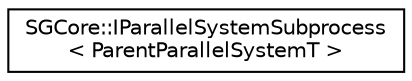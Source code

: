 digraph "Graphical Class Hierarchy"
{
 // LATEX_PDF_SIZE
  edge [fontname="Helvetica",fontsize="10",labelfontname="Helvetica",labelfontsize="10"];
  node [fontname="Helvetica",fontsize="10",shape=record];
  rankdir="LR";
  Node0 [label="SGCore::IParallelSystemSubprocess\l\< ParentParallelSystemT \>",height=0.2,width=0.4,color="black", fillcolor="white", style="filled",URL="$structSGCore_1_1IParallelSystemSubprocess.html",tooltip=" "];
}
